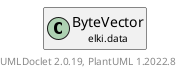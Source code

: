 @startuml
    remove .*\.(Instance|Par|Parameterizer|Factory)$
    set namespaceSeparator none
    hide empty fields
    hide empty methods

    class "<size:14>ByteVector.Factory\n<size:10>elki.data" as elki.data.ByteVector.Factory [[ByteVector.Factory.html]] {
        +newFeatureVector(A, ArrayAdapter<? extends Number, A>): ByteVector
        +newNumberVector(A, NumberArrayAdapter<?, ? super A>): ByteVector
        +getDefaultSerializer(): ByteBufferSerializer<ByteVector>
        +getRestrictionClass(): Class<? super ByteVector>
    }

    interface "<size:14>NumberVector.Factory\n<size:10>elki.data" as elki.data.NumberVector.Factory<ByteVector> [[NumberVector.Factory.html]] {
        {abstract} +newNumberVector(A, NumberArrayAdapter<?, ? super A>): ByteVector
    }
    class "<size:14>ByteVector\n<size:10>elki.data" as elki.data.ByteVector [[ByteVector.html]]
    class "<size:14>ByteVector.Factory.Par\n<size:10>elki.data" as elki.data.ByteVector.Factory.Par [[ByteVector.Factory.Par.html]]

    elki.data.NumberVector.Factory <|.. elki.data.ByteVector.Factory
    elki.data.ByteVector +-- elki.data.ByteVector.Factory
    elki.data.ByteVector.Factory +-- elki.data.ByteVector.Factory.Par

    center footer UMLDoclet 2.0.19, PlantUML 1.2022.8
@enduml
